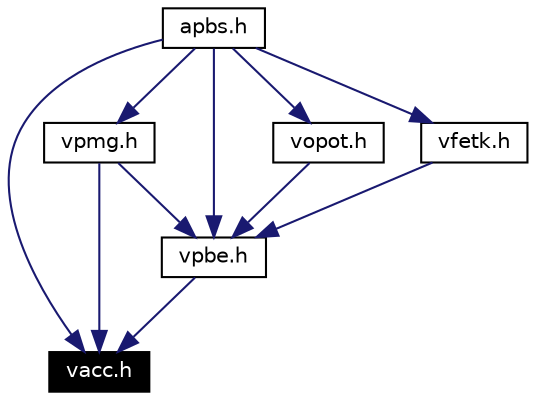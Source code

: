 digraph inheritance
{
  Node100 [shape="box",label="vacc.h",fontsize=10,height=0.2,width=0.4,fontname="Helvetica",color="black",style="filled" fontcolor="white"];
  Node101 -> Node100 [color="midnightblue",fontsize=10,style="solid",fontname="Helvetica"];
  Node101 [shape="box",label="vpmg.h",fontsize=10,height=0.2,width=0.4,fontname="Helvetica",color="black",URL="$vpmg_8h.html"];
  Node102 -> Node101 [color="midnightblue",fontsize=10,style="solid",fontname="Helvetica"];
  Node102 [shape="box",label="apbs.h",fontsize=10,height=0.2,width=0.4,fontname="Helvetica",color="black",URL="$apbs_8h.html"];
  Node104 -> Node100 [color="midnightblue",fontsize=10,style="solid",fontname="Helvetica"];
  Node104 [shape="box",label="vpbe.h",fontsize=10,height=0.2,width=0.4,fontname="Helvetica",color="black",URL="$vpbe_8h.html"];
  Node105 -> Node104 [color="midnightblue",fontsize=10,style="solid",fontname="Helvetica"];
  Node105 [shape="box",label="vopot.h",fontsize=10,height=0.2,width=0.4,fontname="Helvetica",color="black",URL="$vopot_8h.html"];
  Node102 -> Node105 [color="midnightblue",fontsize=10,style="solid",fontname="Helvetica"];
  Node101 -> Node104 [color="midnightblue",fontsize=10,style="solid",fontname="Helvetica"];
  Node106 -> Node104 [color="midnightblue",fontsize=10,style="solid",fontname="Helvetica"];
  Node106 [shape="box",label="vfetk.h",fontsize=10,height=0.2,width=0.4,fontname="Helvetica",color="black",URL="$vfetk_8h.html"];
  Node102 -> Node106 [color="midnightblue",fontsize=10,style="solid",fontname="Helvetica"];
  Node102 -> Node104 [color="midnightblue",fontsize=10,style="solid",fontname="Helvetica"];
  Node102 -> Node100 [color="midnightblue",fontsize=10,style="solid",fontname="Helvetica"];
}

